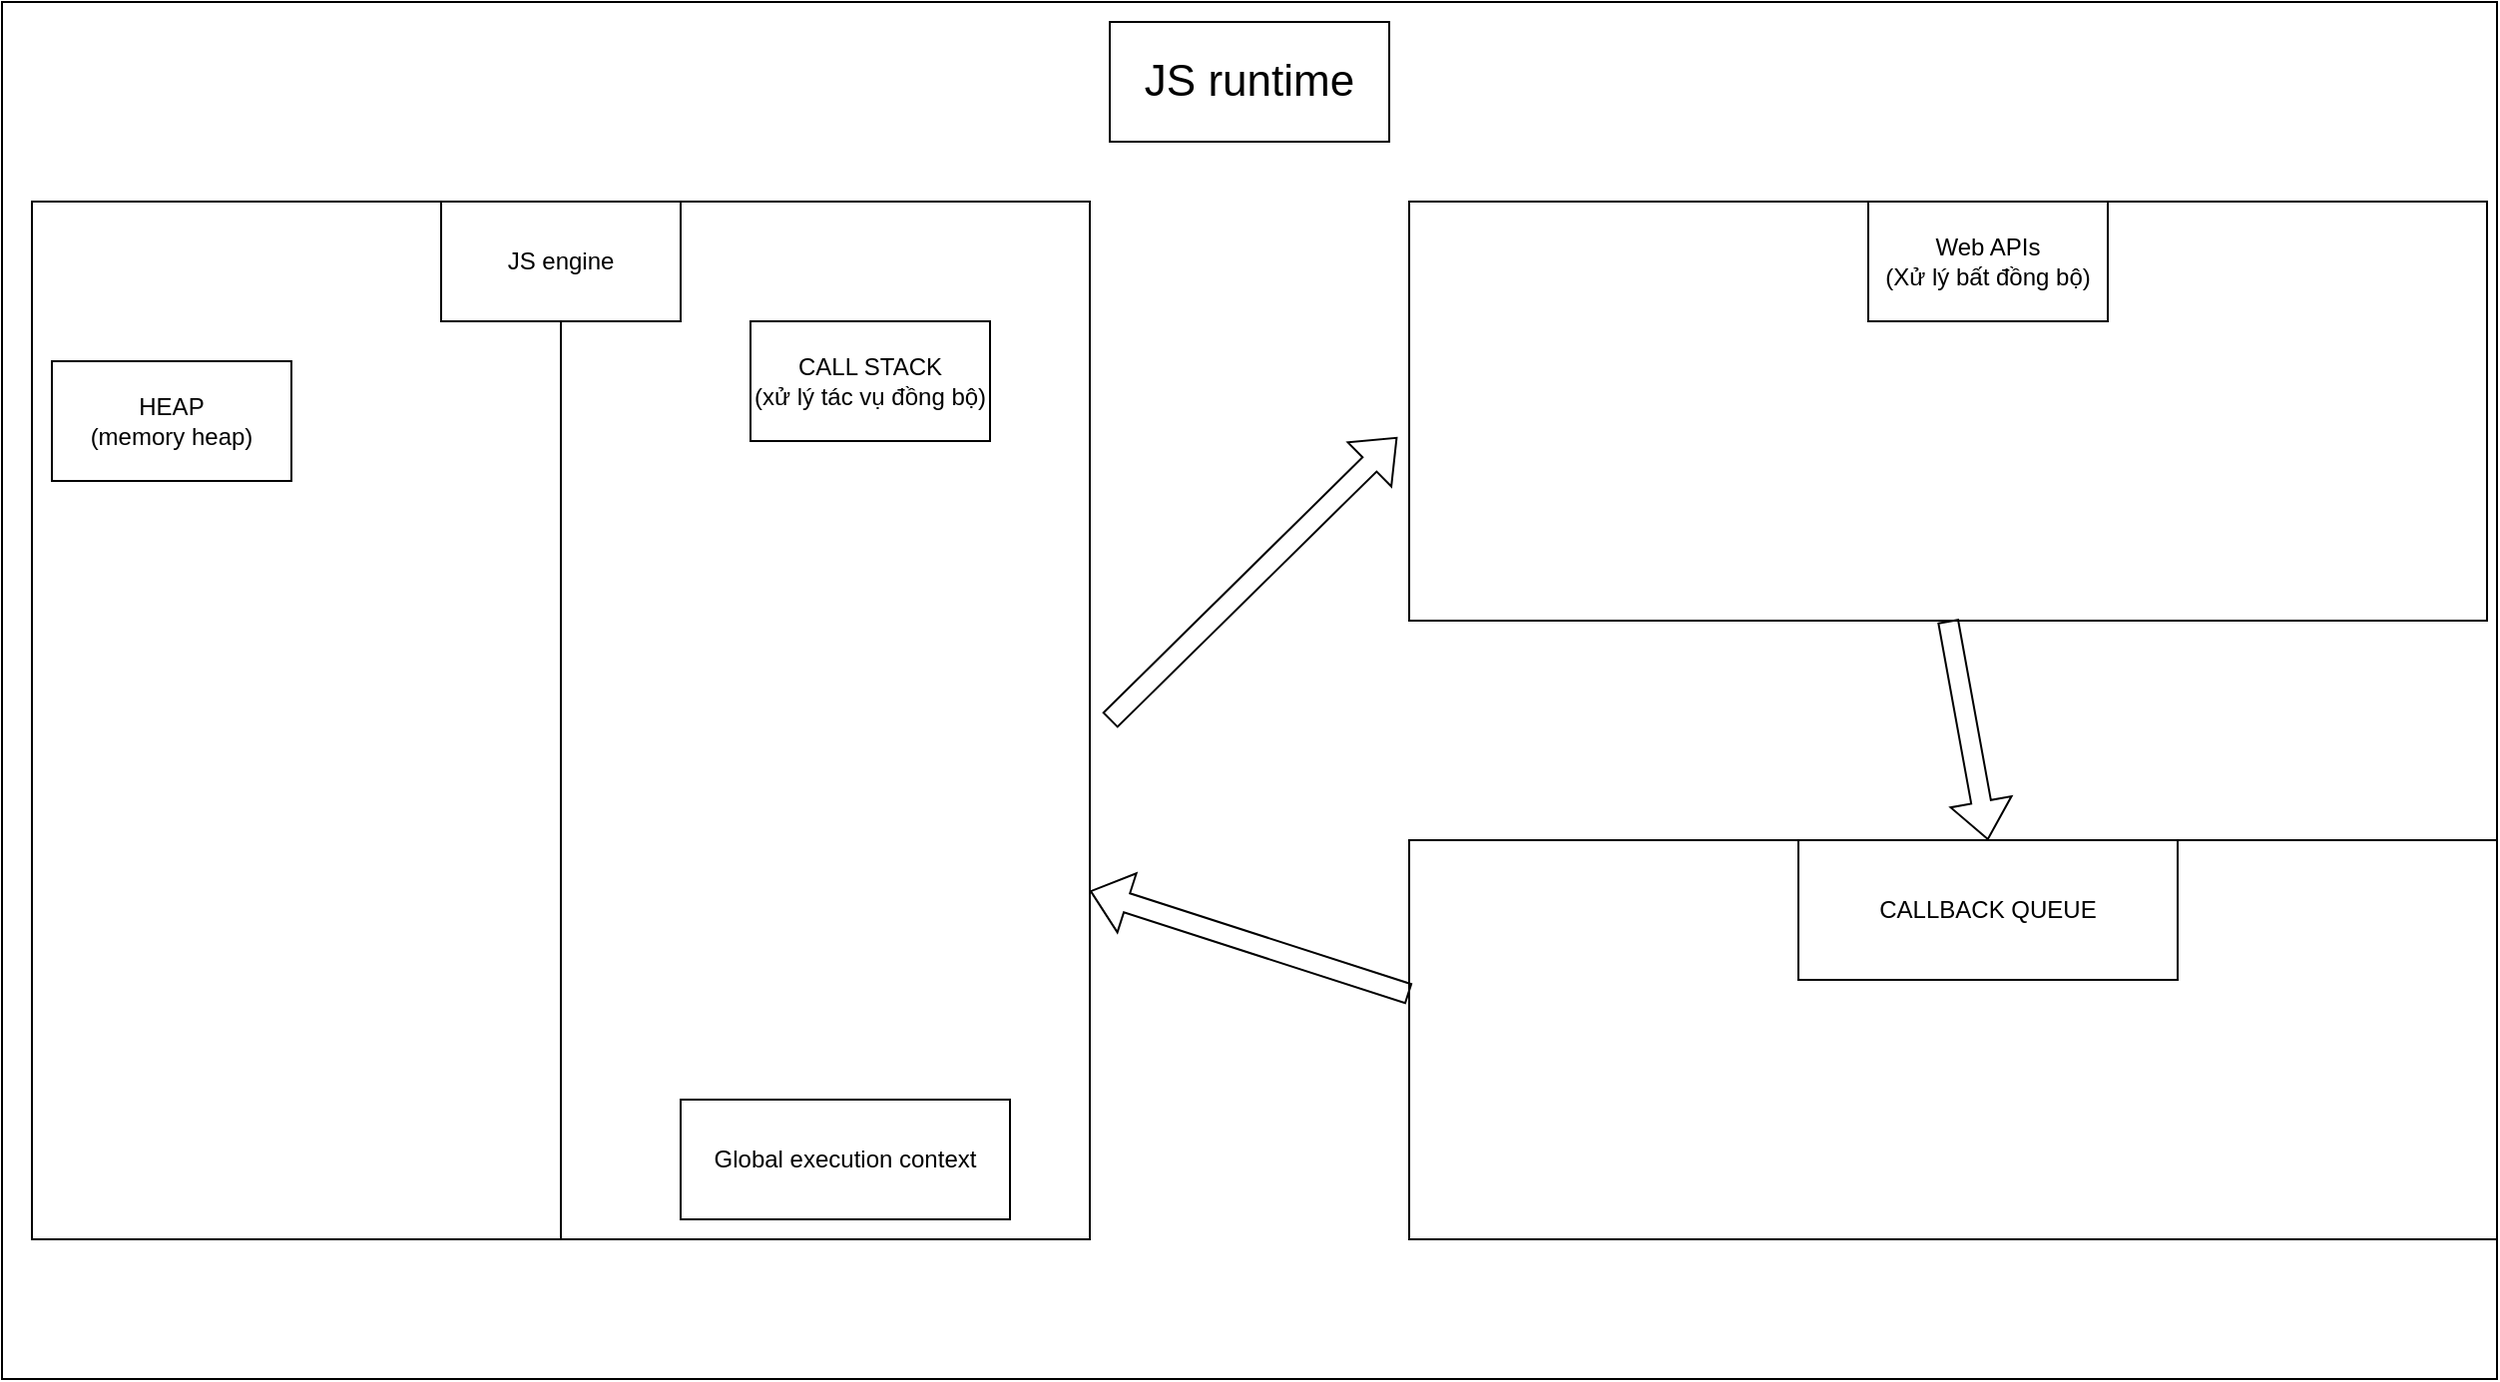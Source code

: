 <mxfile version="21.5.2" type="github">
  <diagram name="Trang-1" id="MsmzmXB-yLF5wdtmHUdS">
    <mxGraphModel dx="1434" dy="756" grid="1" gridSize="10" guides="1" tooltips="1" connect="1" arrows="1" fold="1" page="1" pageScale="1" pageWidth="827" pageHeight="1169" math="0" shadow="0">
      <root>
        <mxCell id="0" />
        <mxCell id="1" parent="0" />
        <mxCell id="Pe2OBHDxpPy1Rntwo5SU-1" value="" style="rounded=0;whiteSpace=wrap;html=1;" parent="1" vertex="1">
          <mxGeometry x="45" y="50" width="1250" height="690" as="geometry" />
        </mxCell>
        <mxCell id="Pe2OBHDxpPy1Rntwo5SU-2" value="JS runtime" style="rounded=0;whiteSpace=wrap;html=1;fontSize=22;" parent="1" vertex="1">
          <mxGeometry x="600" y="60" width="140" height="60" as="geometry" />
        </mxCell>
        <mxCell id="Pe2OBHDxpPy1Rntwo5SU-3" value="" style="rounded=0;whiteSpace=wrap;html=1;" parent="1" vertex="1">
          <mxGeometry x="60" y="150" width="530" height="520" as="geometry" />
        </mxCell>
        <mxCell id="Pe2OBHDxpPy1Rntwo5SU-4" value="JS engine" style="rounded=0;whiteSpace=wrap;html=1;" parent="1" vertex="1">
          <mxGeometry x="265" y="150" width="120" height="60" as="geometry" />
        </mxCell>
        <mxCell id="Pe2OBHDxpPy1Rntwo5SU-5" value="" style="rounded=0;whiteSpace=wrap;html=1;" parent="1" vertex="1">
          <mxGeometry x="750" y="150" width="540" height="210" as="geometry" />
        </mxCell>
        <mxCell id="Pe2OBHDxpPy1Rntwo5SU-6" value="Web APIs&lt;br&gt;(Xử lý bất đồng bộ)" style="rounded=0;whiteSpace=wrap;html=1;" parent="1" vertex="1">
          <mxGeometry x="980" y="150" width="120" height="60" as="geometry" />
        </mxCell>
        <mxCell id="Pe2OBHDxpPy1Rntwo5SU-7" value="HEAP&lt;br&gt;(memory heap)" style="rounded=0;whiteSpace=wrap;html=1;" parent="1" vertex="1">
          <mxGeometry x="70" y="230" width="120" height="60" as="geometry" />
        </mxCell>
        <mxCell id="Pe2OBHDxpPy1Rntwo5SU-8" value="CALL STACK&lt;br&gt;(xử lý tác vụ đồng bộ)" style="rounded=0;whiteSpace=wrap;html=1;" parent="1" vertex="1">
          <mxGeometry x="420" y="210" width="120" height="60" as="geometry" />
        </mxCell>
        <mxCell id="Pe2OBHDxpPy1Rntwo5SU-9" value="" style="rounded=0;whiteSpace=wrap;html=1;" parent="1" vertex="1">
          <mxGeometry x="750" y="470" width="545" height="200" as="geometry" />
        </mxCell>
        <mxCell id="Pe2OBHDxpPy1Rntwo5SU-10" value="CALLBACK QUEUE" style="rounded=0;whiteSpace=wrap;html=1;" parent="1" vertex="1">
          <mxGeometry x="945" y="470" width="190" height="70" as="geometry" />
        </mxCell>
        <mxCell id="U3u77CtG7cPwHaJP-5sE-1" value="" style="endArrow=none;html=1;rounded=0;entryX=0.5;entryY=1;entryDx=0;entryDy=0;exitX=0.5;exitY=1;exitDx=0;exitDy=0;" edge="1" parent="1" source="Pe2OBHDxpPy1Rntwo5SU-3" target="Pe2OBHDxpPy1Rntwo5SU-4">
          <mxGeometry width="50" height="50" relative="1" as="geometry">
            <mxPoint x="600" y="410" as="sourcePoint" />
            <mxPoint x="650" y="360" as="targetPoint" />
          </mxGeometry>
        </mxCell>
        <mxCell id="U3u77CtG7cPwHaJP-5sE-3" value="" style="shape=flexArrow;endArrow=classic;html=1;rounded=0;entryX=0.5;entryY=0;entryDx=0;entryDy=0;exitX=0.5;exitY=1;exitDx=0;exitDy=0;" edge="1" parent="1" source="Pe2OBHDxpPy1Rntwo5SU-5" target="Pe2OBHDxpPy1Rntwo5SU-10">
          <mxGeometry width="50" height="50" relative="1" as="geometry">
            <mxPoint x="1020" y="430" as="sourcePoint" />
            <mxPoint x="1070" y="380" as="targetPoint" />
          </mxGeometry>
        </mxCell>
        <mxCell id="U3u77CtG7cPwHaJP-5sE-4" value="" style="shape=flexArrow;endArrow=classic;html=1;rounded=0;exitX=0;exitY=0.385;exitDx=0;exitDy=0;exitPerimeter=0;" edge="1" parent="1" source="Pe2OBHDxpPy1Rntwo5SU-9" target="Pe2OBHDxpPy1Rntwo5SU-3">
          <mxGeometry width="50" height="50" relative="1" as="geometry">
            <mxPoint x="660" y="520" as="sourcePoint" />
            <mxPoint x="710" y="470" as="targetPoint" />
          </mxGeometry>
        </mxCell>
        <mxCell id="U3u77CtG7cPwHaJP-5sE-5" value="" style="shape=flexArrow;endArrow=classic;html=1;rounded=0;entryX=-0.011;entryY=0.562;entryDx=0;entryDy=0;entryPerimeter=0;" edge="1" parent="1" target="Pe2OBHDxpPy1Rntwo5SU-5">
          <mxGeometry width="50" height="50" relative="1" as="geometry">
            <mxPoint x="600" y="410" as="sourcePoint" />
            <mxPoint x="650" y="360" as="targetPoint" />
          </mxGeometry>
        </mxCell>
        <mxCell id="U3u77CtG7cPwHaJP-5sE-6" value="Global execution context" style="rounded=0;whiteSpace=wrap;html=1;" vertex="1" parent="1">
          <mxGeometry x="385" y="600" width="165" height="60" as="geometry" />
        </mxCell>
      </root>
    </mxGraphModel>
  </diagram>
</mxfile>

